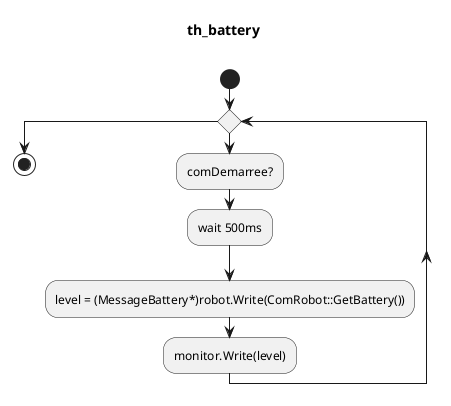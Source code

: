 @startuml

title th_battery \n

start

while ()
  :comDemarree?;
  :wait 500ms;
  :level = (MessageBattery*)robot.Write(ComRobot::GetBattery());
  :monitor.Write(level);
  
endwhile
stop

@enduml